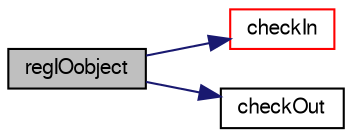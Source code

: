 digraph "regIOobject"
{
  bgcolor="transparent";
  edge [fontname="FreeSans",fontsize="10",labelfontname="FreeSans",labelfontsize="10"];
  node [fontname="FreeSans",fontsize="10",shape=record];
  rankdir="LR";
  Node1 [label="regIOobject",height=0.2,width=0.4,color="black", fillcolor="grey75", style="filled" fontcolor="black"];
  Node1 -> Node2 [color="midnightblue",fontsize="10",style="solid",fontname="FreeSans"];
  Node2 [label="checkIn",height=0.2,width=0.4,color="red",URL="$a02084.html#af9e300b410088279d671077efe9751f8",tooltip="Add object to registry. "];
  Node1 -> Node3 [color="midnightblue",fontsize="10",style="solid",fontname="FreeSans"];
  Node3 [label="checkOut",height=0.2,width=0.4,color="black",URL="$a02084.html#aca37b66bfd7214d80ab764b883b5bfc6",tooltip="Remove object from registry. "];
}
